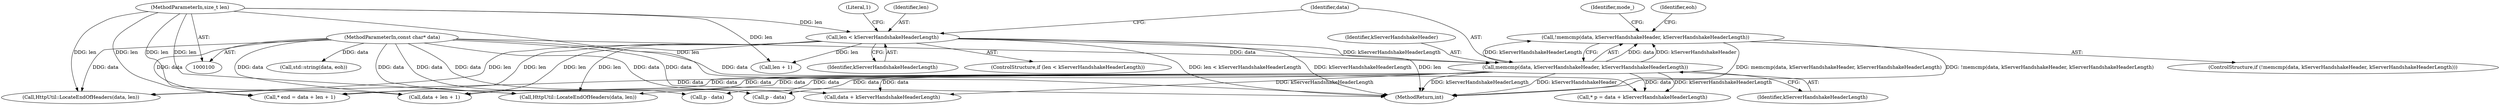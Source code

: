 digraph "1_Chrome_511d0a0a31a54e0cc0f15cb1b977dc9f9b20f0d3_4@API" {
"1000116" [label="(Call,!memcmp(data, kServerHandshakeHeader, kServerHandshakeHeaderLength))"];
"1000117" [label="(Call,memcmp(data, kServerHandshakeHeader, kServerHandshakeHeaderLength))"];
"1000101" [label="(MethodParameterIn,const char* data)"];
"1000108" [label="(Call,len < kServerHandshakeHeaderLength)"];
"1000102" [label="(MethodParameterIn,size_t len)"];
"1000123" [label="(Identifier,mode_)"];
"1000145" [label="(Call,data + kServerHandshakeHeaderLength)"];
"1000117" [label="(Call,memcmp(data, kServerHandshakeHeader, kServerHandshakeHeaderLength))"];
"1000151" [label="(Call,data + len + 1)"];
"1000237" [label="(Call,HttpUtil::LocateEndOfHeaders(data, len))"];
"1000102" [label="(MethodParameterIn,size_t len)"];
"1000143" [label="(Call,* p = data + kServerHandshakeHeaderLength)"];
"1000118" [label="(Identifier,data)"];
"1000120" [label="(Identifier,kServerHandshakeHeaderLength)"];
"1000153" [label="(Call,len + 1)"];
"1000101" [label="(MethodParameterIn,const char* data)"];
"1000115" [label="(ControlStructure,if (!memcmp(data, kServerHandshakeHeader, kServerHandshakeHeaderLength)))"];
"1000130" [label="(Call,HttpUtil::LocateEndOfHeaders(data, len))"];
"1000259" [label="(Call,std::string(data, eoh))"];
"1000110" [label="(Identifier,kServerHandshakeHeaderLength)"];
"1000114" [label="(Literal,1)"];
"1000109" [label="(Identifier,len)"];
"1000192" [label="(Call,p - data)"];
"1000228" [label="(Call,p - data)"];
"1000149" [label="(Call,* end = data + len + 1)"];
"1000119" [label="(Identifier,kServerHandshakeHeader)"];
"1000116" [label="(Call,!memcmp(data, kServerHandshakeHeader, kServerHandshakeHeaderLength))"];
"1000108" [label="(Call,len < kServerHandshakeHeaderLength)"];
"1000107" [label="(ControlStructure,if (len < kServerHandshakeHeaderLength))"];
"1000129" [label="(Identifier,eoh)"];
"1000288" [label="(MethodReturn,int)"];
"1000116" -> "1000115"  [label="AST: "];
"1000116" -> "1000117"  [label="CFG: "];
"1000117" -> "1000116"  [label="AST: "];
"1000123" -> "1000116"  [label="CFG: "];
"1000129" -> "1000116"  [label="CFG: "];
"1000116" -> "1000288"  [label="DDG: memcmp(data, kServerHandshakeHeader, kServerHandshakeHeaderLength)"];
"1000116" -> "1000288"  [label="DDG: !memcmp(data, kServerHandshakeHeader, kServerHandshakeHeaderLength)"];
"1000117" -> "1000116"  [label="DDG: data"];
"1000117" -> "1000116"  [label="DDG: kServerHandshakeHeader"];
"1000117" -> "1000116"  [label="DDG: kServerHandshakeHeaderLength"];
"1000117" -> "1000120"  [label="CFG: "];
"1000118" -> "1000117"  [label="AST: "];
"1000119" -> "1000117"  [label="AST: "];
"1000120" -> "1000117"  [label="AST: "];
"1000117" -> "1000288"  [label="DDG: kServerHandshakeHeaderLength"];
"1000117" -> "1000288"  [label="DDG: kServerHandshakeHeader"];
"1000101" -> "1000117"  [label="DDG: data"];
"1000108" -> "1000117"  [label="DDG: kServerHandshakeHeaderLength"];
"1000117" -> "1000130"  [label="DDG: data"];
"1000117" -> "1000143"  [label="DDG: data"];
"1000117" -> "1000143"  [label="DDG: kServerHandshakeHeaderLength"];
"1000117" -> "1000145"  [label="DDG: data"];
"1000117" -> "1000145"  [label="DDG: kServerHandshakeHeaderLength"];
"1000117" -> "1000149"  [label="DDG: data"];
"1000117" -> "1000151"  [label="DDG: data"];
"1000117" -> "1000192"  [label="DDG: data"];
"1000117" -> "1000228"  [label="DDG: data"];
"1000117" -> "1000237"  [label="DDG: data"];
"1000101" -> "1000100"  [label="AST: "];
"1000101" -> "1000288"  [label="DDG: data"];
"1000101" -> "1000130"  [label="DDG: data"];
"1000101" -> "1000143"  [label="DDG: data"];
"1000101" -> "1000145"  [label="DDG: data"];
"1000101" -> "1000149"  [label="DDG: data"];
"1000101" -> "1000151"  [label="DDG: data"];
"1000101" -> "1000192"  [label="DDG: data"];
"1000101" -> "1000228"  [label="DDG: data"];
"1000101" -> "1000237"  [label="DDG: data"];
"1000101" -> "1000259"  [label="DDG: data"];
"1000108" -> "1000107"  [label="AST: "];
"1000108" -> "1000110"  [label="CFG: "];
"1000109" -> "1000108"  [label="AST: "];
"1000110" -> "1000108"  [label="AST: "];
"1000114" -> "1000108"  [label="CFG: "];
"1000118" -> "1000108"  [label="CFG: "];
"1000108" -> "1000288"  [label="DDG: len < kServerHandshakeHeaderLength"];
"1000108" -> "1000288"  [label="DDG: kServerHandshakeHeaderLength"];
"1000108" -> "1000288"  [label="DDG: len"];
"1000102" -> "1000108"  [label="DDG: len"];
"1000108" -> "1000130"  [label="DDG: len"];
"1000108" -> "1000149"  [label="DDG: len"];
"1000108" -> "1000151"  [label="DDG: len"];
"1000108" -> "1000153"  [label="DDG: len"];
"1000108" -> "1000237"  [label="DDG: len"];
"1000102" -> "1000100"  [label="AST: "];
"1000102" -> "1000288"  [label="DDG: len"];
"1000102" -> "1000130"  [label="DDG: len"];
"1000102" -> "1000149"  [label="DDG: len"];
"1000102" -> "1000151"  [label="DDG: len"];
"1000102" -> "1000153"  [label="DDG: len"];
"1000102" -> "1000237"  [label="DDG: len"];
}
